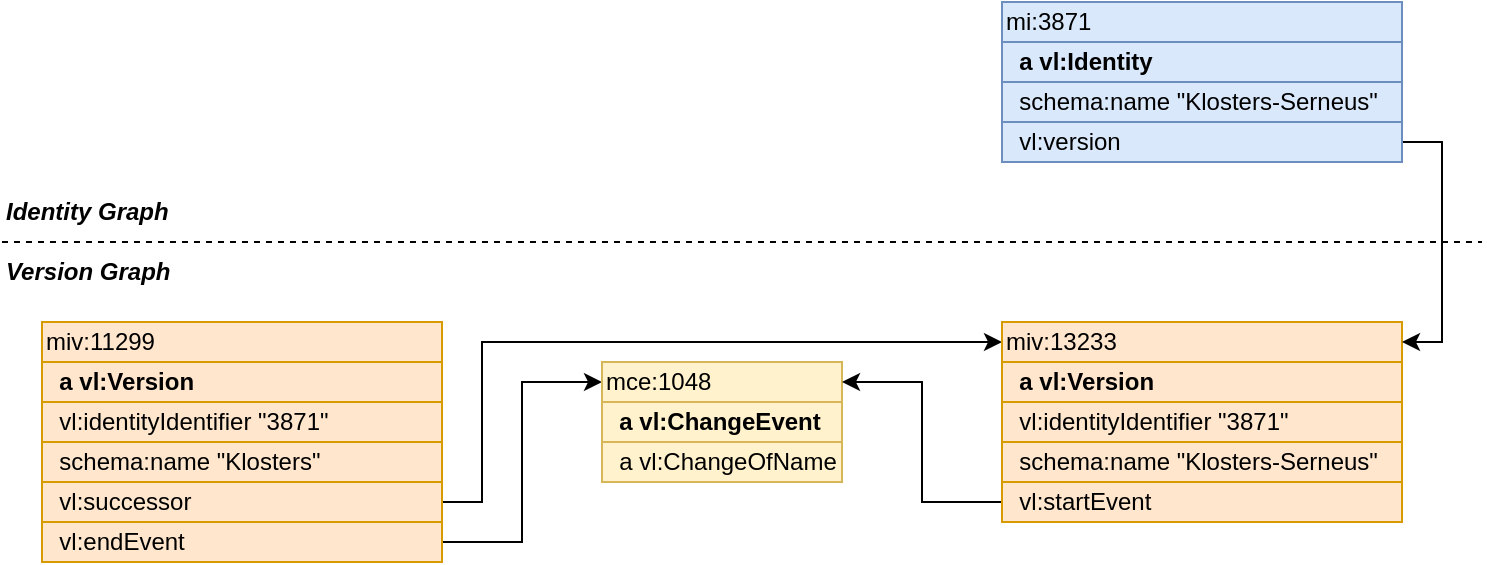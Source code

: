 <mxfile>
    <diagram id="xSjBeCdvLPPuWw6Fli61" name="Seite-1">
        <mxGraphModel dx="443" dy="664" grid="1" gridSize="10" guides="1" tooltips="1" connect="1" arrows="1" fold="1" page="1" pageScale="1" pageWidth="827" pageHeight="1169" math="0" shadow="0">
            <root>
                <mxCell id="0"/>
                <mxCell id="1" parent="0"/>
                <mxCell id="2" value="miv:11299" style="rounded=0;whiteSpace=wrap;html=1;fillColor=#ffe6cc;strokeColor=#d79b00;align=left;fontSize=12;" parent="1" vertex="1">
                    <mxGeometry x="40" y="200" width="200" height="20" as="geometry"/>
                </mxCell>
                <mxCell id="8" value="&lt;div style=&quot;font-size: 12px;&quot;&gt;&lt;b style=&quot;font-size: 12px;&quot;&gt;&amp;nbsp; a vl:Version&lt;/b&gt;&lt;br style=&quot;font-size: 12px;&quot;&gt;&lt;/div&gt;" style="rounded=0;whiteSpace=wrap;html=1;fillColor=#ffe6cc;strokeColor=#d79b00;align=left;fontSize=12;" parent="1" vertex="1">
                    <mxGeometry x="40" y="220" width="200" height="20" as="geometry"/>
                </mxCell>
                <mxCell id="11" style="edgeStyle=orthogonalEdgeStyle;html=1;exitX=1;exitY=0.5;exitDx=0;exitDy=0;entryX=0;entryY=0.5;entryDx=0;entryDy=0;rounded=0;" parent="1" source="9" target="14" edge="1">
                    <mxGeometry relative="1" as="geometry">
                        <mxPoint x="240" y="240" as="targetPoint"/>
                        <Array as="points">
                            <mxPoint x="280" y="310"/>
                            <mxPoint x="280" y="230"/>
                        </Array>
                    </mxGeometry>
                </mxCell>
                <mxCell id="9" value="&lt;div style=&quot;font-size: 12px;&quot; align=&quot;left&quot;&gt;&amp;nbsp; vl:endEvent&lt;/div&gt;" style="rounded=0;whiteSpace=wrap;html=1;fillColor=#ffe6cc;strokeColor=#d79b00;align=left;fontSize=12;" parent="1" vertex="1">
                    <mxGeometry x="40" y="300" width="200" height="20" as="geometry"/>
                </mxCell>
                <mxCell id="12" value="&amp;nbsp; schema:name &quot;Klosters&quot;" style="rounded=0;whiteSpace=wrap;html=1;fillColor=#ffe6cc;strokeColor=#d79b00;align=left;fontSize=12;" parent="1" vertex="1">
                    <mxGeometry x="40" y="260" width="200" height="20" as="geometry"/>
                </mxCell>
                <mxCell id="29" style="edgeStyle=orthogonalEdgeStyle;rounded=0;html=1;exitX=1;exitY=0.5;exitDx=0;exitDy=0;entryX=0;entryY=0.5;entryDx=0;entryDy=0;fontSize=10;" parent="1" source="13" target="17" edge="1">
                    <mxGeometry relative="1" as="geometry">
                        <Array as="points">
                            <mxPoint x="260" y="290"/>
                            <mxPoint x="260" y="210"/>
                        </Array>
                    </mxGeometry>
                </mxCell>
                <mxCell id="13" value="&amp;nbsp; vl:successor" style="rounded=0;whiteSpace=wrap;html=1;fillColor=#ffe6cc;strokeColor=#d79b00;align=left;fontSize=12;" parent="1" vertex="1">
                    <mxGeometry x="40" y="280" width="200" height="20" as="geometry"/>
                </mxCell>
                <mxCell id="14" value="mce:1048" style="rounded=0;whiteSpace=wrap;html=1;fillColor=#fff2cc;strokeColor=#d6b656;align=left;fontSize=12;" parent="1" vertex="1">
                    <mxGeometry x="320" y="220" width="120" height="20" as="geometry"/>
                </mxCell>
                <mxCell id="15" value="&lt;b style=&quot;font-size: 12px;&quot;&gt;&amp;nbsp; a vl:ChangeEvent&lt;/b&gt;" style="rounded=0;whiteSpace=wrap;html=1;fillColor=#fff2cc;strokeColor=#d6b656;align=left;fontSize=12;" parent="1" vertex="1">
                    <mxGeometry x="320" y="240" width="120" height="20" as="geometry"/>
                </mxCell>
                <mxCell id="16" value="&amp;nbsp; a vl:ChangeOfName" style="rounded=0;whiteSpace=wrap;html=1;fillColor=#fff2cc;strokeColor=#d6b656;align=left;fontSize=12;" parent="1" vertex="1">
                    <mxGeometry x="320" y="260" width="120" height="20" as="geometry"/>
                </mxCell>
                <mxCell id="17" value="miv:13233" style="rounded=0;whiteSpace=wrap;html=1;fillColor=#ffe6cc;strokeColor=#d79b00;align=left;fontSize=12;" parent="1" vertex="1">
                    <mxGeometry x="520" y="200" width="200" height="20" as="geometry"/>
                </mxCell>
                <mxCell id="18" value="&lt;div style=&quot;font-size: 12px;&quot;&gt;&lt;b style=&quot;font-size: 12px;&quot;&gt;&amp;nbsp; a vl:Version&lt;/b&gt;&lt;br style=&quot;font-size: 12px;&quot;&gt;&lt;/div&gt;" style="rounded=0;whiteSpace=wrap;html=1;fillColor=#ffe6cc;strokeColor=#d79b00;align=left;fontSize=12;" parent="1" vertex="1">
                    <mxGeometry x="520" y="220" width="200" height="20" as="geometry"/>
                </mxCell>
                <mxCell id="22" style="edgeStyle=orthogonalEdgeStyle;rounded=0;html=1;exitX=0;exitY=0.5;exitDx=0;exitDy=0;entryX=1;entryY=0.5;entryDx=0;entryDy=0;fontSize=10;" parent="1" source="19" target="14" edge="1">
                    <mxGeometry relative="1" as="geometry">
                        <mxPoint x="480" y="230" as="targetPoint"/>
                    </mxGeometry>
                </mxCell>
                <mxCell id="19" value="&lt;div style=&quot;font-size: 12px;&quot; align=&quot;left&quot;&gt;&amp;nbsp; vl:startEvent&lt;/div&gt;" style="rounded=0;whiteSpace=wrap;html=1;fillColor=#ffe6cc;strokeColor=#d79b00;align=left;fontSize=12;" parent="1" vertex="1">
                    <mxGeometry x="520" y="280" width="200" height="20" as="geometry"/>
                </mxCell>
                <mxCell id="20" value="&amp;nbsp; schema:name &quot;Klosters-Serneus&quot;" style="rounded=0;whiteSpace=wrap;html=1;fillColor=#ffe6cc;strokeColor=#d79b00;align=left;fontSize=12;" parent="1" vertex="1">
                    <mxGeometry x="520" y="260" width="200" height="20" as="geometry"/>
                </mxCell>
                <mxCell id="24" value="mi:3871" style="rounded=0;whiteSpace=wrap;html=1;fillColor=#dae8fc;strokeColor=#6c8ebf;align=left;fontSize=12;" parent="1" vertex="1">
                    <mxGeometry x="520" y="40" width="200" height="20" as="geometry"/>
                </mxCell>
                <mxCell id="25" value="&lt;b style=&quot;font-size: 12px;&quot;&gt;&amp;nbsp; a vl:Identity&lt;/b&gt;" style="rounded=0;whiteSpace=wrap;html=1;fillColor=#dae8fc;strokeColor=#6c8ebf;align=left;fontSize=12;" parent="1" vertex="1">
                    <mxGeometry x="520" y="60" width="200" height="20" as="geometry"/>
                </mxCell>
                <mxCell id="26" value="&amp;nbsp; schema:name &quot;Klosters-Serneus&quot;" style="rounded=0;whiteSpace=wrap;html=1;fillColor=#dae8fc;strokeColor=#6c8ebf;align=left;fontSize=12;" parent="1" vertex="1">
                    <mxGeometry x="520" y="80" width="200" height="20" as="geometry"/>
                </mxCell>
                <mxCell id="28" style="edgeStyle=orthogonalEdgeStyle;rounded=0;html=1;exitX=1;exitY=0.5;exitDx=0;exitDy=0;entryX=1;entryY=0.5;entryDx=0;entryDy=0;fontSize=10;" parent="1" source="27" target="17" edge="1">
                    <mxGeometry relative="1" as="geometry">
                        <Array as="points">
                            <mxPoint x="740" y="110"/>
                            <mxPoint x="740" y="210"/>
                        </Array>
                    </mxGeometry>
                </mxCell>
                <mxCell id="27" value="&amp;nbsp; vl:version" style="rounded=0;whiteSpace=wrap;html=1;fillColor=#dae8fc;strokeColor=#6c8ebf;align=left;fontSize=12;" parent="1" vertex="1">
                    <mxGeometry x="520" y="100" width="200" height="20" as="geometry"/>
                </mxCell>
                <mxCell id="30" value="" style="endArrow=none;dashed=1;html=1;" parent="1" edge="1">
                    <mxGeometry width="50" height="50" relative="1" as="geometry">
                        <mxPoint x="20" y="160" as="sourcePoint"/>
                        <mxPoint x="760" y="160" as="targetPoint"/>
                    </mxGeometry>
                </mxCell>
                <mxCell id="31" value="&lt;b&gt;&lt;i&gt;Identity Graph&lt;/i&gt;&lt;/b&gt;" style="text;html=1;strokeColor=none;fillColor=none;align=left;verticalAlign=middle;whiteSpace=wrap;rounded=0;" parent="1" vertex="1">
                    <mxGeometry x="20" y="130" width="100" height="30" as="geometry"/>
                </mxCell>
                <mxCell id="34" value="&lt;b&gt;&lt;i&gt;Version Graph&lt;/i&gt;&lt;/b&gt;" style="text;html=1;strokeColor=none;fillColor=none;align=left;verticalAlign=middle;whiteSpace=wrap;rounded=0;" parent="1" vertex="1">
                    <mxGeometry x="20" y="160" width="100" height="30" as="geometry"/>
                </mxCell>
                <mxCell id="36" value="&amp;nbsp; vl:identityIdentifier &quot;3871&quot;" style="rounded=0;whiteSpace=wrap;html=1;fillColor=#ffe6cc;strokeColor=#d79b00;align=left;fontSize=12;" parent="1" vertex="1">
                    <mxGeometry x="40" y="240" width="200" height="20" as="geometry"/>
                </mxCell>
                <mxCell id="37" value="&amp;nbsp; vl:identityIdentifier &quot;3871&quot;" style="rounded=0;whiteSpace=wrap;html=1;fillColor=#ffe6cc;strokeColor=#d79b00;align=left;fontSize=12;" parent="1" vertex="1">
                    <mxGeometry x="520" y="240" width="200" height="20" as="geometry"/>
                </mxCell>
            </root>
        </mxGraphModel>
    </diagram>
</mxfile>